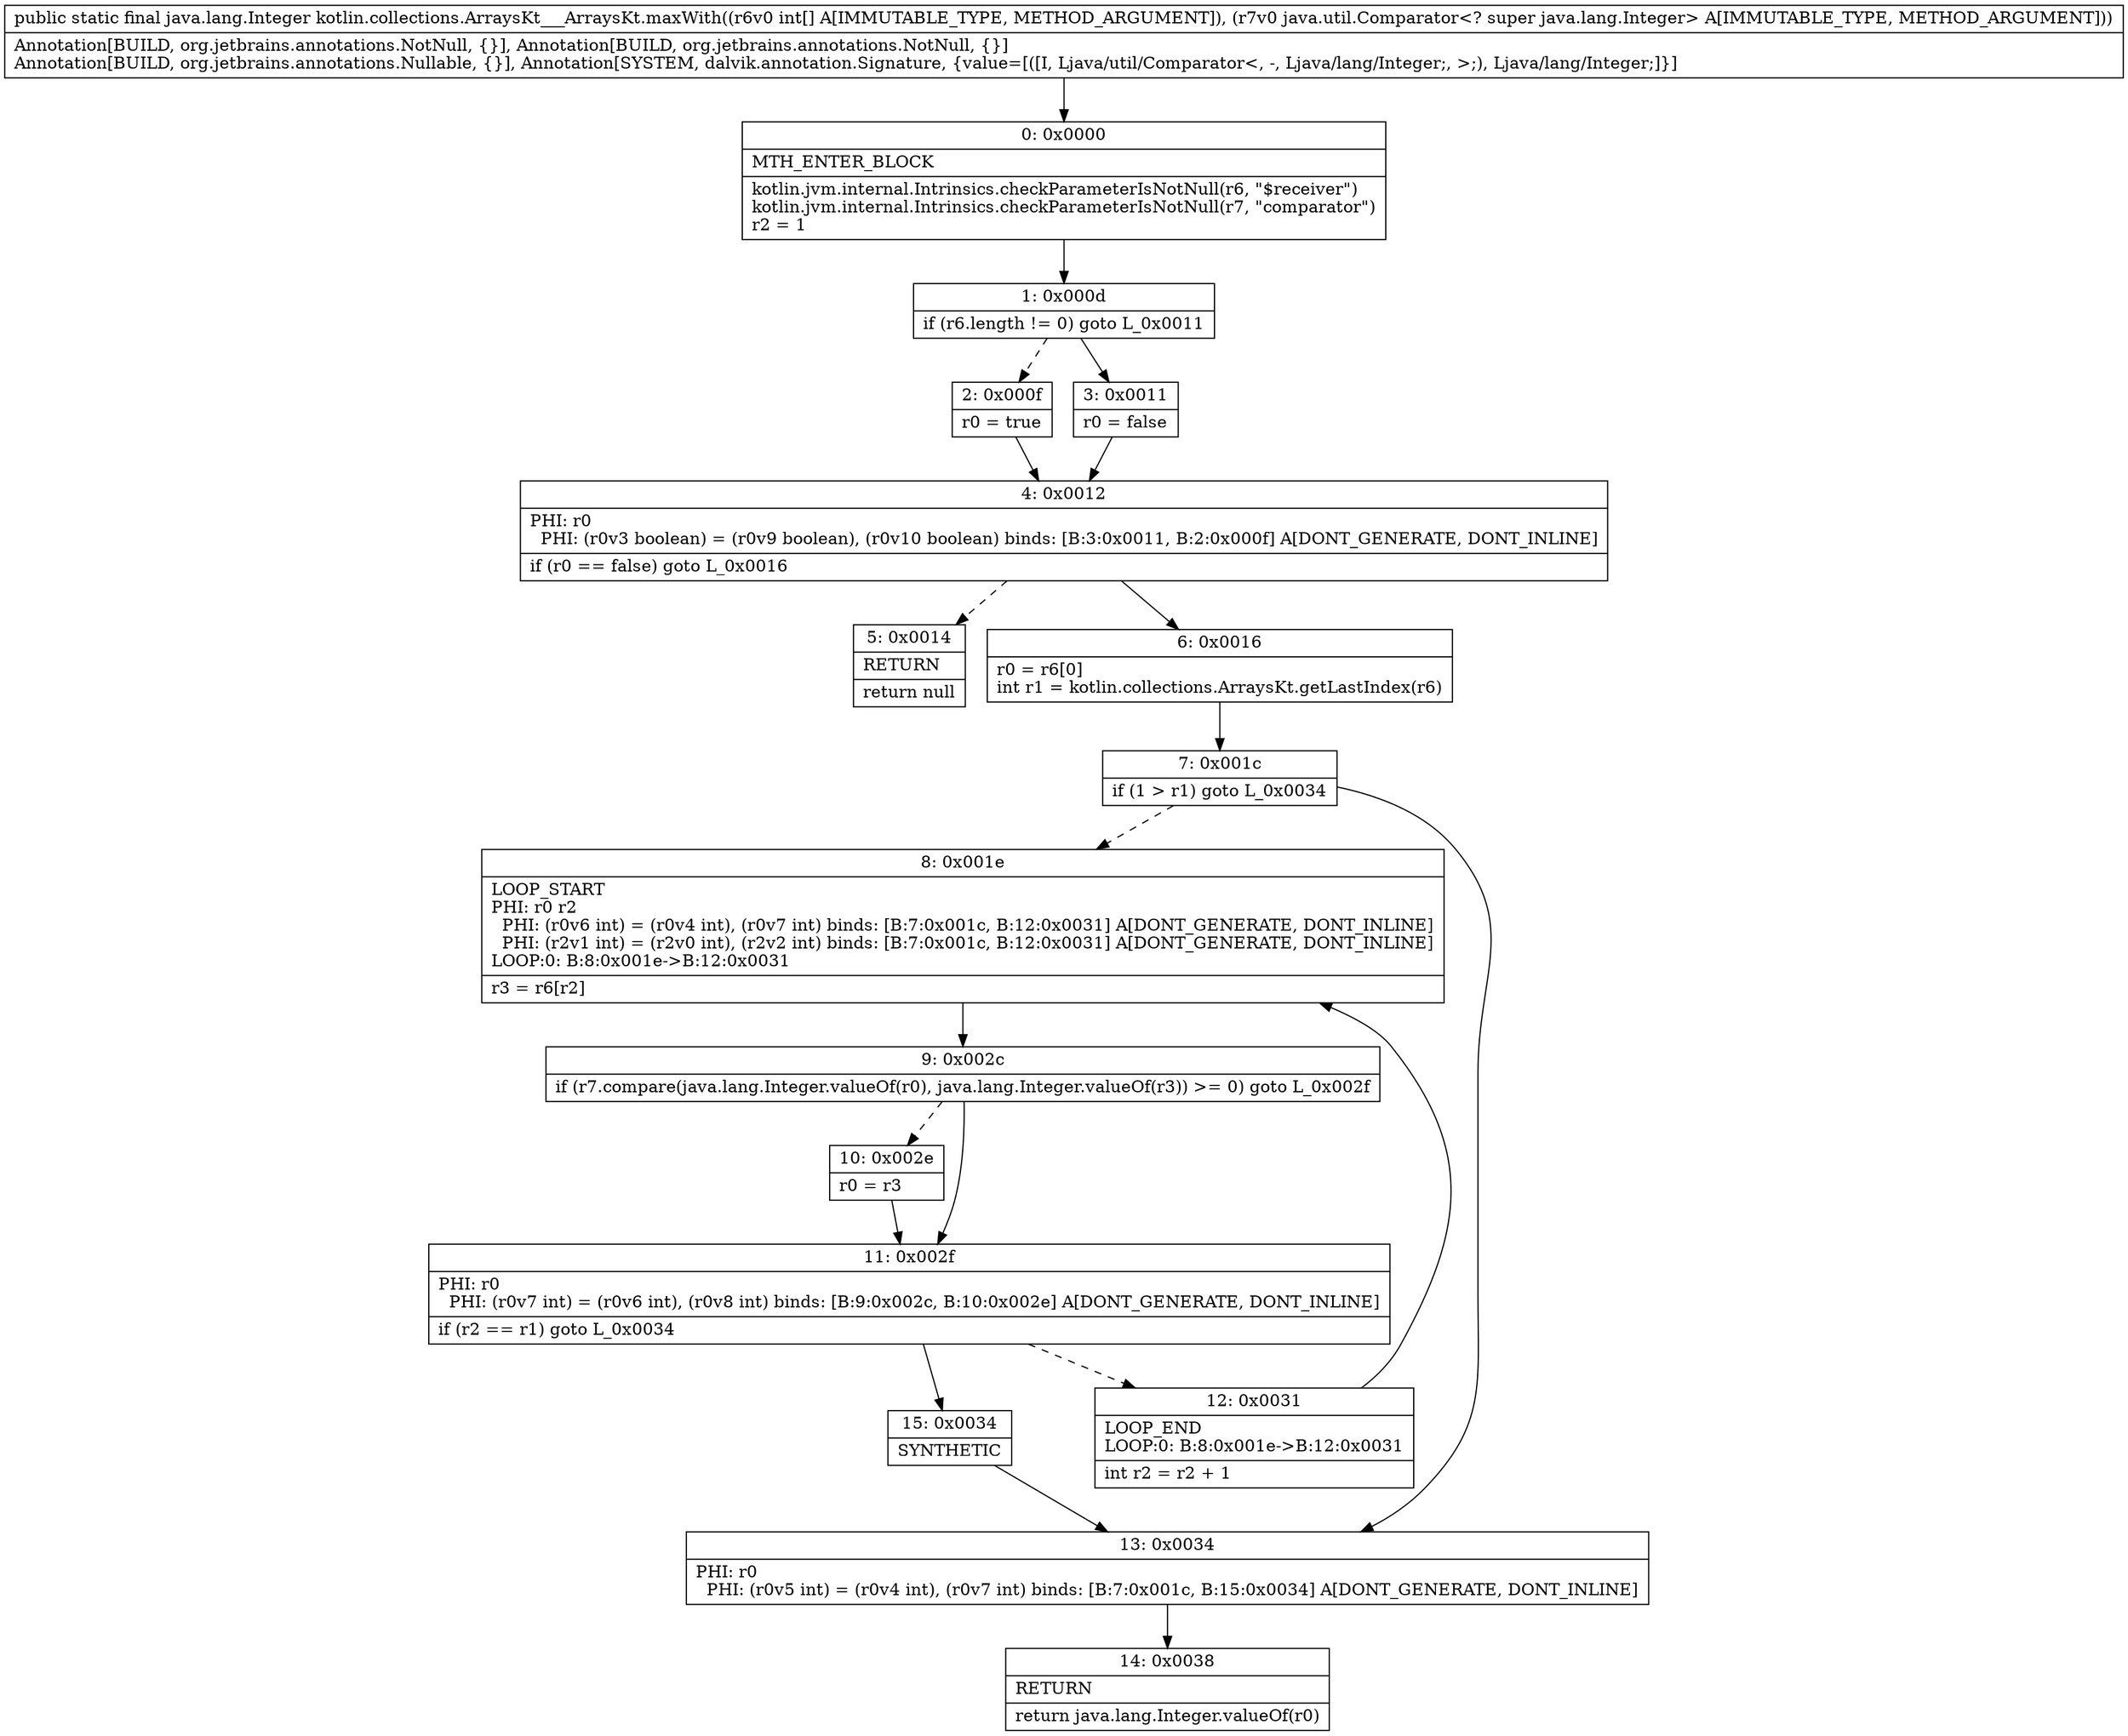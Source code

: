 digraph "CFG forkotlin.collections.ArraysKt___ArraysKt.maxWith([ILjava\/util\/Comparator;)Ljava\/lang\/Integer;" {
Node_0 [shape=record,label="{0\:\ 0x0000|MTH_ENTER_BLOCK\l|kotlin.jvm.internal.Intrinsics.checkParameterIsNotNull(r6, \"$receiver\")\lkotlin.jvm.internal.Intrinsics.checkParameterIsNotNull(r7, \"comparator\")\lr2 = 1\l}"];
Node_1 [shape=record,label="{1\:\ 0x000d|if (r6.length != 0) goto L_0x0011\l}"];
Node_2 [shape=record,label="{2\:\ 0x000f|r0 = true\l}"];
Node_3 [shape=record,label="{3\:\ 0x0011|r0 = false\l}"];
Node_4 [shape=record,label="{4\:\ 0x0012|PHI: r0 \l  PHI: (r0v3 boolean) = (r0v9 boolean), (r0v10 boolean) binds: [B:3:0x0011, B:2:0x000f] A[DONT_GENERATE, DONT_INLINE]\l|if (r0 == false) goto L_0x0016\l}"];
Node_5 [shape=record,label="{5\:\ 0x0014|RETURN\l|return null\l}"];
Node_6 [shape=record,label="{6\:\ 0x0016|r0 = r6[0]\lint r1 = kotlin.collections.ArraysKt.getLastIndex(r6)\l}"];
Node_7 [shape=record,label="{7\:\ 0x001c|if (1 \> r1) goto L_0x0034\l}"];
Node_8 [shape=record,label="{8\:\ 0x001e|LOOP_START\lPHI: r0 r2 \l  PHI: (r0v6 int) = (r0v4 int), (r0v7 int) binds: [B:7:0x001c, B:12:0x0031] A[DONT_GENERATE, DONT_INLINE]\l  PHI: (r2v1 int) = (r2v0 int), (r2v2 int) binds: [B:7:0x001c, B:12:0x0031] A[DONT_GENERATE, DONT_INLINE]\lLOOP:0: B:8:0x001e\-\>B:12:0x0031\l|r3 = r6[r2]\l}"];
Node_9 [shape=record,label="{9\:\ 0x002c|if (r7.compare(java.lang.Integer.valueOf(r0), java.lang.Integer.valueOf(r3)) \>= 0) goto L_0x002f\l}"];
Node_10 [shape=record,label="{10\:\ 0x002e|r0 = r3\l}"];
Node_11 [shape=record,label="{11\:\ 0x002f|PHI: r0 \l  PHI: (r0v7 int) = (r0v6 int), (r0v8 int) binds: [B:9:0x002c, B:10:0x002e] A[DONT_GENERATE, DONT_INLINE]\l|if (r2 == r1) goto L_0x0034\l}"];
Node_12 [shape=record,label="{12\:\ 0x0031|LOOP_END\lLOOP:0: B:8:0x001e\-\>B:12:0x0031\l|int r2 = r2 + 1\l}"];
Node_13 [shape=record,label="{13\:\ 0x0034|PHI: r0 \l  PHI: (r0v5 int) = (r0v4 int), (r0v7 int) binds: [B:7:0x001c, B:15:0x0034] A[DONT_GENERATE, DONT_INLINE]\l}"];
Node_14 [shape=record,label="{14\:\ 0x0038|RETURN\l|return java.lang.Integer.valueOf(r0)\l}"];
Node_15 [shape=record,label="{15\:\ 0x0034|SYNTHETIC\l}"];
MethodNode[shape=record,label="{public static final java.lang.Integer kotlin.collections.ArraysKt___ArraysKt.maxWith((r6v0 int[] A[IMMUTABLE_TYPE, METHOD_ARGUMENT]), (r7v0 java.util.Comparator\<? super java.lang.Integer\> A[IMMUTABLE_TYPE, METHOD_ARGUMENT]))  | Annotation[BUILD, org.jetbrains.annotations.NotNull, \{\}], Annotation[BUILD, org.jetbrains.annotations.NotNull, \{\}]\lAnnotation[BUILD, org.jetbrains.annotations.Nullable, \{\}], Annotation[SYSTEM, dalvik.annotation.Signature, \{value=[([I, Ljava\/util\/Comparator\<, \-, Ljava\/lang\/Integer;, \>;), Ljava\/lang\/Integer;]\}]\l}"];
MethodNode -> Node_0;
Node_0 -> Node_1;
Node_1 -> Node_2[style=dashed];
Node_1 -> Node_3;
Node_2 -> Node_4;
Node_3 -> Node_4;
Node_4 -> Node_5[style=dashed];
Node_4 -> Node_6;
Node_6 -> Node_7;
Node_7 -> Node_8[style=dashed];
Node_7 -> Node_13;
Node_8 -> Node_9;
Node_9 -> Node_10[style=dashed];
Node_9 -> Node_11;
Node_10 -> Node_11;
Node_11 -> Node_12[style=dashed];
Node_11 -> Node_15;
Node_12 -> Node_8;
Node_13 -> Node_14;
Node_15 -> Node_13;
}

